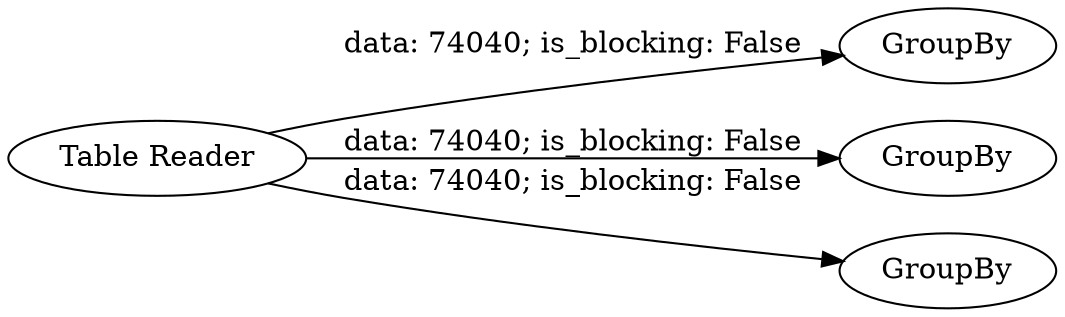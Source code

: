 digraph {
	"-7158650263267068843_1" [label="Table Reader"]
	"-7158650263267068843_2" [label=GroupBy]
	"-7158650263267068843_4" [label=GroupBy]
	"-7158650263267068843_3" [label=GroupBy]
	"-7158650263267068843_1" -> "-7158650263267068843_2" [label="data: 74040; is_blocking: False"]
	"-7158650263267068843_1" -> "-7158650263267068843_4" [label="data: 74040; is_blocking: False"]
	"-7158650263267068843_1" -> "-7158650263267068843_3" [label="data: 74040; is_blocking: False"]
	rankdir=LR
}
